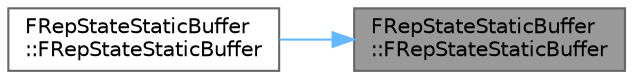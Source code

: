 digraph "FRepStateStaticBuffer::FRepStateStaticBuffer"
{
 // INTERACTIVE_SVG=YES
 // LATEX_PDF_SIZE
  bgcolor="transparent";
  edge [fontname=Helvetica,fontsize=10,labelfontname=Helvetica,labelfontsize=10];
  node [fontname=Helvetica,fontsize=10,shape=box,height=0.2,width=0.4];
  rankdir="RL";
  Node1 [id="Node000001",label="FRepStateStaticBuffer\l::FRepStateStaticBuffer",height=0.2,width=0.4,color="gray40", fillcolor="grey60", style="filled", fontcolor="black",tooltip=" "];
  Node1 -> Node2 [id="edge1_Node000001_Node000002",dir="back",color="steelblue1",style="solid",tooltip=" "];
  Node2 [id="Node000002",label="FRepStateStaticBuffer\l::FRepStateStaticBuffer",height=0.2,width=0.4,color="grey40", fillcolor="white", style="filled",URL="$dc/d05/structFRepStateStaticBuffer.html#af9754598f9ed411012a602bc48dcf6c5",tooltip=" "];
}
